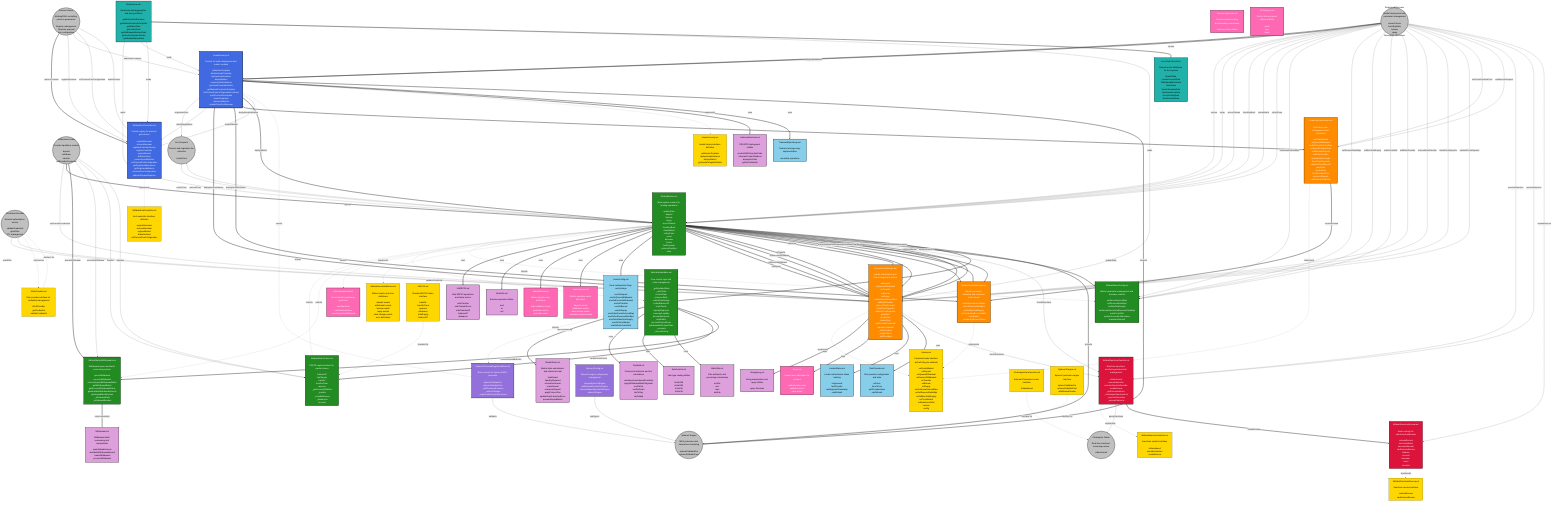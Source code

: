 graph TB
    %% Styling
    classDef coreContract fill:#4169E1,stroke:#000,stroke-width:3px,color:#fff
    classDef marketContract fill:#228B22,stroke:#000,stroke-width:2px,color:#fff
    classDef hooksContract fill:#FF8C00,stroke:#000,stroke-width:2px,color:#fff
    classDef sanctionsContract fill:#DC143C,stroke:#000,stroke-width:2px,color:#fff
    classDef interface fill:#FFD700,stroke:#000,stroke-width:1px,color:#000
    classDef externalActor fill:#C0C0C0,stroke:#000,stroke-width:2px,color:#000
    classDef dataStore fill:#87CEEB,stroke:#000,stroke-width:2px,color:#000
    classDef library fill:#DDA0DD,stroke:#000,stroke-width:2px,color:#000
    classDef lens fill:#20B2AA,stroke:#000,stroke-width:2px,color:#000
    classDef security fill:#9370DB,stroke:#000,stroke-width:2px,color:#fff
    classDef utility fill:#FF69B4,stroke:#000,stroke-width:2px,color:#fff
    
    %% External Actors
    ProtocolOwner((Protocol Owner<br/><br/>Multisig/DAO controlling protocol governance<br/><br/>Registry management<br/>Template approval<br/>Fee configuration)):::externalActor
    Borrower((Registered Borrower<br/><br/>Market deployment and parameter management<br/><br/>rescueTokens<br/>forceBuyBack<br/>borrow<br/>repay<br/>Emergency operations)):::externalActor
    Lender((Authorized Lender<br/><br/>Provides liquidity to markets<br/><br/>deposit<br/>withdraw<br/>transfer<br/>pullProviderCredential)):::externalActor
    RoleProvider((Credential Provider<br/><br/>External authorization service<br/><br/>validateCredential<br/>grantRole<br/>TTL management)):::externalActor
    FeeRecipient((Fee Recipient<br/><br/>Protocol and origination fee collection<br/><br/>collectFees)):::externalActor
    ChainalysisOracle((Chainalysis Oracle<br/><br/>Real-time sanctions screening service<br/><br/>isSanctioned)):::externalActor
    SphereXEngine((SphereX Engine<br/><br/>MEV protection and transaction monitoring<br/><br/>sphereXValidatePre<br/>sphereXValidatePost)):::externalActor
    
    %% Core Protocol Contracts
    WildcatArchController[WildcatArchController.sol<br/><br/>Central registry for protocol governance<br/><br/>registerBorrower<br/>removeBorrower<br/>registerControllerFactory<br/>registerController<br/>registerMarket<br/>blacklistAsset<br/>removeAssetBlacklist<br/>setProtocolFeeConfiguration<br/>getRegisteredBorrowers<br/>getRegisteredMarkets<br/>protocolFeeConfiguration<br/>sphereXEngineSingleton]:::coreContract
    
    HooksFactory[HooksFactory.sol<br/><br/>Factory for hooks deployment and market creation<br/><br/>addHooksTemplate<br/>disableHooksTemplate<br/>deployHooksInstance<br/>deployMarket<br/>computeHooksAddress<br/>getHooksTemplateDetails<br/>getMarketsForHooksTemplate<br/>setProtocolFeeForOriginationFeeAsset<br/>pushProtocolFeeUpdate<br/>hooksTemplates<br/>deployedMarkets<br/>marketCountForBorrower]:::coreContract
    
    %% Market Contract System
    WildcatMarket[WildcatMarket.sol<br/><br/>Main market contract for lending operations<br/><br/>updateState<br/>deposit<br/>borrow<br/>repay<br/>rescueTokens<br/>forceBuyBack<br/>closeMarket<br/>collectFees<br/>asset<br/>borrower<br/>hooks<br/>feeRecipient<br/>protocolFeeBips<br/>state]:::marketContract
    
    WildcatMarketBase[WildcatMarketBase.sol<br/><br/>Core market logic and state management<br/><br/>_getUpdatedState<br/>_writeState<br/>currentState<br/>previousState<br/>scaledTotalSupply<br/>scaledBalanceOf<br/>scaleFactor<br/>liquidityRequired<br/>coverageLiquidity<br/>borrowableAssets<br/>totalDebts<br/>accruedProtocolFees<br/>withdrawableProtocolFees<br/>_accounts<br/>_accountsArray]:::marketContract
    
    WildcatMarketConfig[WildcatMarketConfig.sol<br/><br/>Market parameter management and borrower controls<br/><br/>setAnnualInterestBips<br/>setReserveRatioBips<br/>setMaxTotalSupply<br/>setAnnualInterestAndReserveRatioBips<br/>nukeFromOrbit<br/>updateAccountAuthorization<br/>maximumDeposit]:::marketContract
    
    WildcatMarketToken[WildcatMarketToken.sol<br/><br/>ERC20 implementation for market shares<br/><br/>balanceOf<br/>totalSupply<br/>transfer<br/>transferFrom<br/>approve<br/>_getAccountWithRole<br/>_transfer<br/>_scaledBalances<br/>_allowances<br/>Account]:::marketContract
    
    WildcatMarketWithdrawals[WildcatMarketWithdrawals.sol<br/><br/>Withdrawal queue and batch processing system<br/><br/>queueWithdrawal<br/>executeWithdrawal<br/>processUnpaidWithdrawalBatch<br/>getWithdrawalBatch<br/>getAccountWithdrawalStatus<br/>getAvailableWithdrawalAmount<br/>getUnpaidBatchExpiries<br/>_withdrawalData<br/>_withdrawalBatches]:::marketContract
    
    %% Hooks System
    AccessControlHooks[AccessControlHooks.sol<br/><br/>Lender authorization and role management system<br/><br/>onDeposit<br/>onQueueWithdrawal<br/>onTransfer<br/>onBorrow<br/>onRepay<br/>onSetAnnualInterestBips<br/>addRoleProvider<br/>removeRoleProvider<br/>blockFromDeposits<br/>unblockFromDeposits<br/>grantRole<br/>grantRoles<br/>revokeRole<br/>pullProviderCredential<br/>validateCredential<br/>_roleProviders<br/>_lenderStatus<br/>_pullProviders]:::hooksContract
    
    MarketConstraintHooks[MarketConstraintHooks.sol<br/><br/>Market parameter validation and constraint enforcement<br/><br/>onSetAnnualInterestBips<br/>onSetReserveRatioBips<br/>onSetMaxTotalSupply<br/>setTemporaryReserveRatio<br/>constraints<br/>_temporaryReserveRatio]:::hooksContract
    
    FixedTermLoanHooks[FixedTermLoanHooks.sol<br/><br/>Fixed-term loan management and restrictions<br/><br/>onCreateMarket<br/>onQueueWithdrawal<br/>onSetAnnualInterestBips<br/>setFixedTermEndTime<br/>setMinimumDeposit<br/>addRoleProvider<br/>removeRoleProvider<br/>blockFromDeposits<br/>unblockFromDeposits<br/>grantRole<br/>revokeRole<br/>fixedTermEndTime<br/>minimumDeposit<br/>canReduceFixedTerm]:::hooksContract
    
    %% Sanctions System
    WildcatSanctionsSentinel[WildcatSanctionsSentinel.sol<br/><br/>Real-time sanctions monitoring and override management<br/><br/>isSanctioned<br/>overrideSanction<br/>removeSanctionOverride<br/>createEscrow<br/>getEscrowAddress<br/>_chainalysisSanctionsList<br/>_sanctionOverrides<br/>_escrowContracts]:::sanctionsContract
    
    WildcatSanctionsEscrow[WildcatSanctionsEscrow.sol<br/><br/>Asset custody for sanctioned addresses<br/><br/>releaseEscrow<br/>escrowedAsset<br/>escrowedAmount<br/>canReleaseEscrow<br/>balance<br/>account<br/>borrower<br/>asset<br/>sentinel]:::sanctionsContract
    
    %% Security System
    SphereXProtectedRegisteredBase[SphereXProtectedRegisteredBase.sol<br/><br/>Base contract for SphereX MEV protection<br/><br/>sphereXValidatePre<br/>sphereXValidatePost<br/>_addProtectedFunction<br/>_sphereXEngine<br/>_registeredProtectedFunctions]:::security
    
    SphereXConfig[SphereXConfig.sol<br/><br/>SphereX engine configuration management<br/><br/>changeSphereXEngine<br/>addAllowedSenderOnEngine<br/>removeAllowedSenderOnEngine<br/>sphereXEngine]:::security
    
    %% Libraries
    MarketStateLib[MarketState.sol<br/><br/>Market state calculations and interest accrual<br/><br/>totalAssets<br/>liquidityRequired<br/>normalizeAmount<br/>scaleAmount<br/>maximumDeposit<br/>applyProtocolFee<br/>updateScaleFactorAndFees<br/>processExpiredBatch]:::library
    
    FeeMathLib[FeeMath.sol<br/><br/>Fixed-point arithmetic and fee calculations<br/><br/>calculateLinearInterestFromBips<br/>applyWithdrawalBatchPayment<br/>mulDivUp<br/>mulDivDown<br/>bipToRay<br/>rayToWad]:::library
    
    WithdrawalLib[Withdrawal.sol<br/><br/>Withdrawal batch processing and manipulation<br/><br/>scaledOwedAmount<br/>availableWithdrawalAmount<br/>createWithdrawal<br/>processWithdrawal]:::library
    
    LibStoredInitCode[LibStoredInitCode.sol<br/><br/>CREATE2 deployment utilities<br/><br/>create2WithStoredInitCode<br/>calculateCreate2Address<br/>deployInitCode<br/>getInitCodeHash]:::library
    
    MathUtils[MathUtils.sol<br/><br/>Safe arithmetic and percentage calculations<br/><br/>mulDiv<br/>min<br/>max<br/>satSub]:::library
    
    SafeCastLib[SafeCastLib.sol<br/><br/>Safe type casting utilities<br/><br/>toUint128<br/>toUint104<br/>toUint32<br/>toUint16]:::library
    
    LibERC20[LibERC20.sol<br/><br/>Safe ERC20 operations and token rescue<br/><br/>safeTransfer<br/>safeTransferFrom<br/>safeTransferAll<br/>balanceOf<br/>allowance]:::library
    
    BoolUtils[BoolUtils.sol<br/><br/>Boolean operation utilities<br/><br/>and<br/>or<br/>not]:::library
    
    StringQuery[StringQuery.sol<br/><br/>String manipulation and query utilities<br/><br/>query functions]:::library
    
    %% Utility Contracts
    ReentrancyGuard[ReentrancyGuard.sol<br/><br/>Cross-function reentrancy protection<br/><br/>nonReentrant<br/>nonReentrantView<br/>_reentrancyGuardEntered]:::utility
    
    FunctionTypeCasts[FunctionTypeCasts.sol<br/><br/>Function pointer casting and assembly conversions<br/><br/>function pointer utilities]:::utility
    
    FIFOQueue[FIFOQueue.sol<br/><br/>First-in-first-out queue implementation<br/><br/>push<br/>pop<br/>peek]:::utility
    
    %% Types & Data Structures
    HooksConfig[HooksConfig.sol<br/><br/>Hook configuration flags and settings<br/><br/>useOnDeposit<br/>useOnQueueWithdrawal<br/>useOnExecuteWithdrawal<br/>useOnTransfer<br/>useOnBorrow<br/>useOnRepay<br/>useOnSetAnnualInterestBips<br/>useOnSetReserveRatioBips<br/>useOnSetMaxTotalSupply<br/>useOnCloseMarket<br/>useOnNukeFromOrbit]:::dataStore
    
    LenderStatus[LenderStatus.sol<br/><br/>Lender authorization status tracking<br/><br/>isApproved<br/>lastProvider<br/>lastApprovalTimestamp<br/>canRefresh]:::dataStore
    
    RoleProviderType[RoleProvider.sol<br/><br/>Role provider configuration and state<br/><br/>isActive<br/>timeToLive<br/>pullProviderIndex<br/>canRefresh]:::dataStore
    
    TransientBytesArray[TransientBytesArray.sol<br/><br/>Transient storage array implementation<br/><br/>assembly operations]:::dataStore
    
    %% Lens & Data Access
    MarketLens[MarketLens.sol<br/><br/>Read-only data aggregation and query interface<br/><br/>getMarketsForBorrower<br/>getMarketsForHooksTemplate<br/>getMarketData<br/>getLenderData<br/>getWithdrawalBatchesData<br/>getHooksTemplateDetails<br/>getMultipleMarketData]:::lens
    
    HooksDataStructs[Lens Data Structures<br/><br/>Data structure definitions for lens queries<br/><br/>MarketData<br/>LenderAccountData<br/>WithdrawalBatchData<br/>TokenData<br/>HooksTemplateData<br/>HooksInstanceData<br/>HooksConfigData<br/>RoleProviderData]:::lens
    
    %% Interfaces
    IWildcatArchController[IWildcatArchController.sol<br/><br/>Arch controller interface definition<br/><br/>registerBorrower<br/>removeBorrower<br/>registerMarket<br/>blacklistAsset<br/>setProtocolFeeConfiguration]:::interface
    
    IHooksFactory[IHooksFactory.sol<br/><br/>Hooks factory interface definition<br/><br/>addHooksTemplate<br/>deployHooksInstance<br/>deployMarket<br/>getHooksTemplateDetails]:::interface
    
    IHooks[IHooks.sol<br/><br/>Complete hooks interface with all lifecycle methods<br/><br/>onCreateMarket<br/>onDeposit<br/>onQueueWithdrawal<br/>onExecuteWithdrawal<br/>onTransfer<br/>onBorrow<br/>onRepay<br/>onSetAnnualInterestBips<br/>onSetReserveRatioBips<br/>onSetMaxTotalSupply<br/>onCloseMarket<br/>onNukeFromOrbit<br/>version<br/>config]:::interface
    
    IMarketEventsAndErrors[IMarketEventsAndErrors.sol<br/><br/>Market events and error definitions<br/><br/>deposit events<br/>withdrawal events<br/>borrow events<br/>repay events<br/>state change events<br/>error definitions]:::interface
    
    IRoleProvider[IRoleProvider.sol<br/><br/>Role provider interface for credential management<br/><br/>isPullProvider<br/>getCredential<br/>validateCredential]:::interface
    
    IWildcatSanctionsSentinel[IWildcatSanctionsSentinel.sol<br/><br/>Sanctions sentinel interface<br/><br/>isSanctioned<br/>overrideSanction<br/>createEscrow]:::interface
    
    IWildcatSanctionsEscrow[IWildcatSanctionsEscrow.sol<br/><br/>Sanctions escrow interface<br/><br/>releaseEscrow<br/>canReleaseEscrow]:::interface
    
    IERC20[IERC20.sol<br/><br/>Standard ERC20 token interface<br/><br/>transfer<br/>transferFrom<br/>approve<br/>allowance<br/>totalSupply<br/>balanceOf]:::interface
    
    IChainalysisSanctionsList[IChainalysisSanctionsList.sol<br/><br/>External Chainalysis oracle interface<br/><br/>isSanctioned]:::interface
    
    ISphereXEngine[ISphereXEngine.sol<br/><br/>SphereX protection engine interface<br/><br/>sphereXValidatePre<br/>sphereXValidatePost<br/>addAllowedSender]:::interface
    
    %% Error Libraries
    Errors[Errors.sol<br/><br/>Custom error definitions for protocol<br/><br/>authorization errors<br/>validation errors<br/>hook errors]:::utility
    
    MarketErrors[MarketErrors.sol<br/><br/>Market-specific error definitions<br/><br/>state validation errors<br/>parameter errors<br/>operation errors]:::utility
    
    MarketEvents[MarketEvents.sol<br/><br/>Market operation event definitions<br/><br/>deposit events<br/>withdrawal events<br/>state change events<br/>parameter update events]:::utility
    
    %% === COMPREHENSIVE FLOWS ===
    
    %% 1. OWNERSHIP & PERMISSIONS
    ProtocolOwner ==>|owns & controls| WildcatArchController
    ProtocolOwner -->|registerBorrower| WildcatArchController
    ProtocolOwner -->|addHooksTemplate| HooksFactory
    ProtocolOwner -->|setProtocolFeeConfiguration| WildcatArchController
    ProtocolOwner -->|blacklistAsset| WildcatArchController
    
    %% 2. BORROWER OPERATIONS (ALL FUNCTIONS)
    Borrower ==>|deployHooksInstance| HooksFactory
    Borrower ==>|deployMarket| HooksFactory
    Borrower -->|borrow| WildcatMarket
    Borrower -->|repay| WildcatMarket
    Borrower -->|rescueTokens| WildcatMarket
    Borrower -->|forceBuyBack| WildcatMarket
    Borrower -->|closeMarket| WildcatMarket
    Borrower -->|collectFees| WildcatMarket
    Borrower -->|setAnnualInterestBips| WildcatMarketConfig
    Borrower -->|setReserveRatioBips| WildcatMarketConfig
    Borrower -->|setMaxTotalSupply| WildcatMarketConfig
    Borrower -->|nukeFromOrbit| WildcatMarketConfig
    Borrower -->|addRoleProvider| AccessControlHooks
    Borrower -->|removeRoleProvider| AccessControlHooks
    Borrower -->|blockFromDeposits| AccessControlHooks
    Borrower -->|unblockFromDeposits| AccessControlHooks
    Borrower -->|setFixedTermEndTime| FixedTermLoanHooks
    Borrower -->|setMinimumDeposit| FixedTermLoanHooks
    Borrower -->|overrideSanction| WildcatSanctionsSentinel
    
    %% 3. LENDER OPERATIONS (ALL FUNCTIONS)
    Lender -->|pullProviderCredential| AccessControlHooks
    RoleProvider -->|grantRole| AccessControlHooks
    RoleProvider -->|validateCredential| AccessControlHooks
    Lender ==>|deposit| WildcatMarket
    Lender ==>|queueWithdrawal| WildcatMarketWithdrawals
    Lender -->|executeWithdrawal| WildcatMarketWithdrawals
    Lender -->|transfer| WildcatMarketToken
    Lender -->|approve| WildcatMarketToken
    
    %% 4. FEE OPERATIONS
    FeeRecipient -->|collectFees| WildcatMarket
    HooksFactory -->|originationFees| FeeRecipient
    WildcatMarket -->|protocolFees| FeeRecipient
    
    %% 5. FACTORY DEPLOYMENT FLOWS
    HooksFactory -->|checkRegistration| WildcatArchController
    HooksFactory ==>|deployHooksInstance| AccessControlHooks
    HooksFactory ==>|deployHooksInstance| MarketConstraintHooks
    HooksFactory ==>|deployHooksInstance| FixedTermLoanHooks
    HooksFactory ==>|deployMarket| WildcatMarket
    HooksFactory -->|registerMarket| WildcatArchController
    
    %% 6. MARKET INHERITANCE & COMPOSITION
    WildcatMarket -.->|inherits| WildcatMarketBase
    WildcatMarket -.->|inherits| WildcatMarketConfig
    WildcatMarket -.->|inherits| WildcatMarketToken
    WildcatMarket -.->|inherits| WildcatMarketWithdrawals
    WildcatMarket -.->|inherits| ReentrancyGuard
    WildcatMarketBase -.->|inherits| SphereXProtectedRegisteredBase
    HooksFactory -.->|inherits| SphereXProtectedRegisteredBase
    
    %% 7. INTERFACE IMPLEMENTATIONS
    WildcatArchController -.->|implements| IWildcatArchController
    HooksFactory -.->|implements| IHooksFactory
    AccessControlHooks -.->|implements| IHooks
    MarketConstraintHooks -.->|implements| IHooks
    FixedTermLoanHooks -.->|implements| IHooks
    WildcatMarket -.->|implements| IMarketEventsAndErrors
    WildcatSanctionsSentinel -.->|implements| IWildcatSanctionsSentinel
    WildcatSanctionsEscrow -.->|implements| IWildcatSanctionsEscrow
    RoleProvider -.->|implements| IRoleProvider
    
    %% 8. COMPREHENSIVE LIBRARY USAGE
    WildcatMarketBase ==>|uses extensively| MarketStateLib
    WildcatMarketBase ==>|uses| FeeMathLib
    WildcatMarketBase ==>|uses| SafeCastLib
    WildcatMarketBase ==>|uses| MathUtils
    WildcatMarketWithdrawals ==>|uses extensively| WithdrawalLib
    WildcatMarket ==>|uses| LibERC20
    WildcatMarket ==>|uses| BoolUtils
    HooksFactory ==>|uses| LibStoredInitCode
    AccessControlHooks ==>|uses| StringQuery
    WildcatMarket ==>|uses| MarketErrors
    WildcatMarket ==>|uses| MarketEvents
    AccessControlHooks ==>|uses| Errors
    
    %% 9. TYPE & DATA STRUCTURE USAGE
    WildcatMarket ==>|uses| HooksConfig
    AccessControlHooks ==>|uses| LenderStatus
    AccessControlHooks ==>|uses| RoleProviderType
    HooksFactory ==>|uses| TransientBytesArray
    
    %% 10. HOOKS INTERACTION FLOWS (ALL HOOKS)
    WildcatMarket ==>|onDeposit| AccessControlHooks
    WildcatMarket ==>|onQueueWithdrawal| AccessControlHooks
    WildcatMarket ==>|onExecuteWithdrawal| AccessControlHooks
    WildcatMarket ==>|onTransfer| AccessControlHooks
    WildcatMarket ==>|onBorrow| AccessControlHooks
    WildcatMarket ==>|onRepay| AccessControlHooks
    WildcatMarket ==>|onSetAnnualInterestBips| MarketConstraintHooks
    WildcatMarket ==>|onSetReserveRatioBips| MarketConstraintHooks
    WildcatMarket ==>|onSetMaxTotalSupply| MarketConstraintHooks
    WildcatMarket ==>|onCloseMarket| AccessControlHooks
    WildcatMarket ==>|onNukeFromOrbit| AccessControlHooks
    FixedTermLoanHooks ==>|termProtection| MarketConstraintHooks
    
    %% 11. SANCTIONS FLOWS (ALL FUNCTIONS)
    WildcatMarket -->|checkSanctions| WildcatSanctionsSentinel
    AccessControlHooks -->|checkSanctions| WildcatSanctionsSentinel
    WildcatSanctionsSentinel -->|querySanctions| ChainalysisOracle
    WildcatSanctionsSentinel ==>|createEscrow| WildcatSanctionsEscrow
    Borrower -->|overrideSanction| WildcatSanctionsSentinel
    Borrower -->|releaseEscrow| WildcatSanctionsEscrow
    
    %% 12. SECURITY FLOWS (SPHEREX)
    SphereXEngine ==>|protects| WildcatMarket
    SphereXEngine ==>|protects| HooksFactory
    SphereXProtectedRegisteredBase -->|validates| SphereXEngine
    SphereXConfig -->|configures| SphereXEngine
    
    %% 13. DATA ACCESS FLOWS (LENS)
    MarketLens -->|reads| WildcatMarket
    MarketLens -->|reads| HooksFactory
    MarketLens -->|reads| WildcatArchController
    MarketLens -->|reads| AccessControlHooks
    MarketLens ==>|returns| HooksDataStructs
    
    %% 14. STATE MANAGEMENT FLOWS
    WildcatMarketBase ==>|updateState| WildcatMarket
    WildcatMarketBase ==>|updateScaleFactor| WildcatMarketToken
    WildcatMarketBase ==>|processUnpaidBatches| WildcatMarketWithdrawals
    WildcatMarket ==>|updateAccountAuthorization| WildcatMarketConfig
    
    %% 15. EXTERNAL INTEGRATIONS
    IRoleProvider -.->|interface for| RoleProvider
    IChainalysisSanctionsList -.->|interface for| ChainalysisOracle
    ISphereXEngine -.->|interface for| SphereXEngine
    IERC20 -.->|standard for| WildcatMarketToken